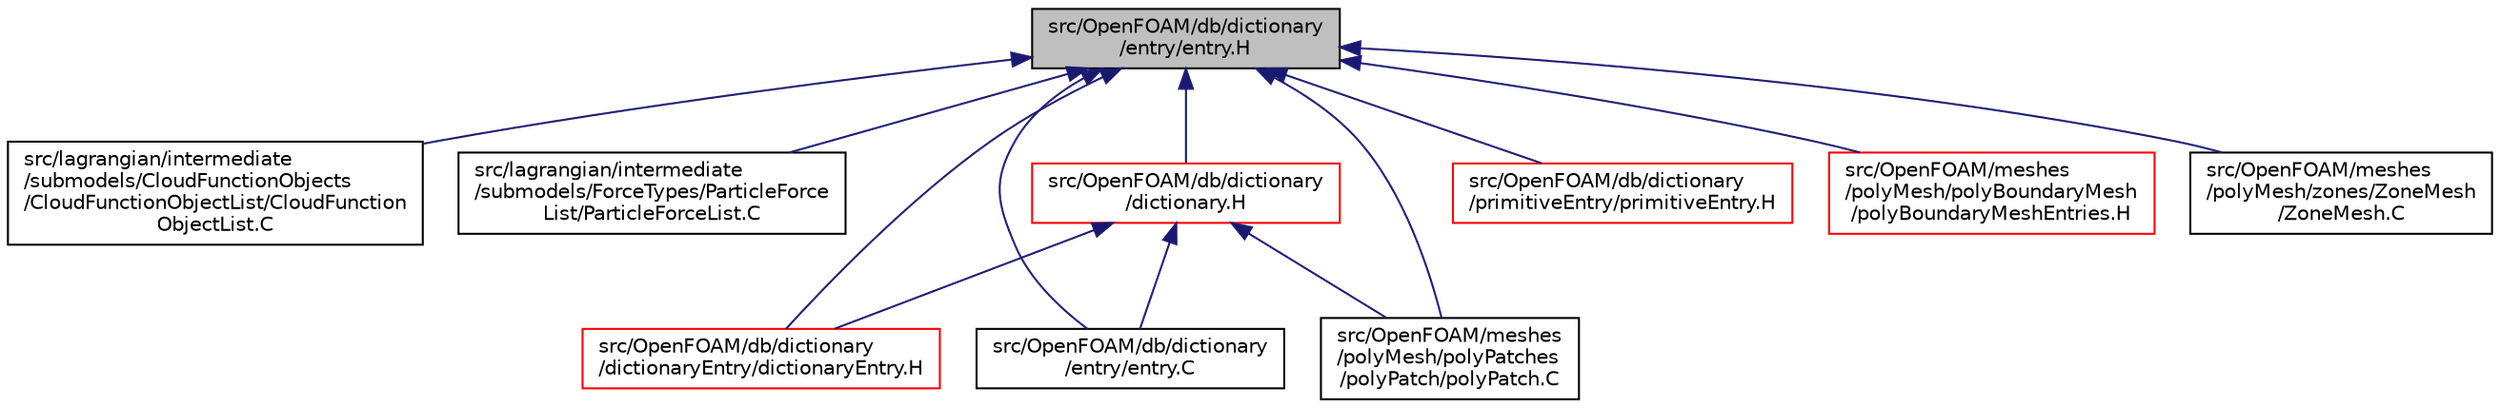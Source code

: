 digraph "src/OpenFOAM/db/dictionary/entry/entry.H"
{
  bgcolor="transparent";
  edge [fontname="Helvetica",fontsize="10",labelfontname="Helvetica",labelfontsize="10"];
  node [fontname="Helvetica",fontsize="10",shape=record];
  Node54 [label="src/OpenFOAM/db/dictionary\l/entry/entry.H",height=0.2,width=0.4,color="black", fillcolor="grey75", style="filled", fontcolor="black"];
  Node54 -> Node55 [dir="back",color="midnightblue",fontsize="10",style="solid",fontname="Helvetica"];
  Node55 [label="src/lagrangian/intermediate\l/submodels/CloudFunctionObjects\l/CloudFunctionObjectList/CloudFunction\lObjectList.C",height=0.2,width=0.4,color="black",URL="$a06224.html"];
  Node54 -> Node56 [dir="back",color="midnightblue",fontsize="10",style="solid",fontname="Helvetica"];
  Node56 [label="src/lagrangian/intermediate\l/submodels/ForceTypes/ParticleForce\lList/ParticleForceList.C",height=0.2,width=0.4,color="black",URL="$a06293.html"];
  Node54 -> Node57 [dir="back",color="midnightblue",fontsize="10",style="solid",fontname="Helvetica"];
  Node57 [label="src/OpenFOAM/db/dictionary\l/dictionary.H",height=0.2,width=0.4,color="red",URL="$a09506.html"];
  Node57 -> Node619 [dir="back",color="midnightblue",fontsize="10",style="solid",fontname="Helvetica"];
  Node619 [label="src/OpenFOAM/db/dictionary\l/dictionaryEntry/dictionaryEntry.H",height=0.2,width=0.4,color="red",URL="$a09512.html"];
  Node57 -> Node635 [dir="back",color="midnightblue",fontsize="10",style="solid",fontname="Helvetica"];
  Node635 [label="src/OpenFOAM/db/dictionary\l/entry/entry.C",height=0.2,width=0.4,color="black",URL="$a09524.html"];
  Node57 -> Node2805 [dir="back",color="midnightblue",fontsize="10",style="solid",fontname="Helvetica"];
  Node2805 [label="src/OpenFOAM/meshes\l/polyMesh/polyPatches\l/polyPatch/polyPatch.C",height=0.2,width=0.4,color="black",URL="$a12518.html"];
  Node54 -> Node619 [dir="back",color="midnightblue",fontsize="10",style="solid",fontname="Helvetica"];
  Node54 -> Node635 [dir="back",color="midnightblue",fontsize="10",style="solid",fontname="Helvetica"];
  Node54 -> Node3741 [dir="back",color="midnightblue",fontsize="10",style="solid",fontname="Helvetica"];
  Node3741 [label="src/OpenFOAM/db/dictionary\l/primitiveEntry/primitiveEntry.H",height=0.2,width=0.4,color="red",URL="$a09590.html"];
  Node54 -> Node3743 [dir="back",color="midnightblue",fontsize="10",style="solid",fontname="Helvetica"];
  Node3743 [label="src/OpenFOAM/meshes\l/polyMesh/polyBoundaryMesh\l/polyBoundaryMeshEntries.H",height=0.2,width=0.4,color="red",URL="$a12389.html"];
  Node54 -> Node2805 [dir="back",color="midnightblue",fontsize="10",style="solid",fontname="Helvetica"];
  Node54 -> Node3745 [dir="back",color="midnightblue",fontsize="10",style="solid",fontname="Helvetica"];
  Node3745 [label="src/OpenFOAM/meshes\l/polyMesh/zones/ZoneMesh\l/ZoneMesh.C",height=0.2,width=0.4,color="black",URL="$a12605.html"];
}
